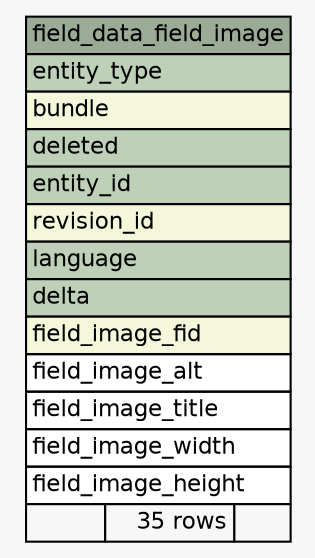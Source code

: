 // dot 2.30.1 on Mac OS X 10.8.3
// SchemaSpy rev 590
digraph "field_data_field_image" {
  graph [
    rankdir="RL"
    bgcolor="#f7f7f7"
    nodesep="0.18"
    ranksep="0.46"
    fontname="Helvetica"
    fontsize="11"
  ];
  node [
    fontname="Helvetica"
    fontsize="11"
    shape="plaintext"
  ];
  edge [
    arrowsize="0.8"
  ];
  "field_data_field_image" [
    label=<
    <TABLE BORDER="0" CELLBORDER="1" CELLSPACING="0" BGCOLOR="#ffffff">
      <TR><TD COLSPAN="3" BGCOLOR="#9bab96" ALIGN="CENTER">field_data_field_image</TD></TR>
      <TR><TD PORT="entity_type" COLSPAN="3" BGCOLOR="#bed1b8" ALIGN="LEFT">entity_type</TD></TR>
      <TR><TD PORT="bundle" COLSPAN="3" BGCOLOR="#f4f7da" ALIGN="LEFT">bundle</TD></TR>
      <TR><TD PORT="deleted" COLSPAN="3" BGCOLOR="#bed1b8" ALIGN="LEFT">deleted</TD></TR>
      <TR><TD PORT="entity_id" COLSPAN="3" BGCOLOR="#bed1b8" ALIGN="LEFT">entity_id</TD></TR>
      <TR><TD PORT="revision_id" COLSPAN="3" BGCOLOR="#f4f7da" ALIGN="LEFT">revision_id</TD></TR>
      <TR><TD PORT="language" COLSPAN="3" BGCOLOR="#bed1b8" ALIGN="LEFT">language</TD></TR>
      <TR><TD PORT="delta" COLSPAN="3" BGCOLOR="#bed1b8" ALIGN="LEFT">delta</TD></TR>
      <TR><TD PORT="field_image_fid" COLSPAN="3" BGCOLOR="#f4f7da" ALIGN="LEFT">field_image_fid</TD></TR>
      <TR><TD PORT="field_image_alt" COLSPAN="3" ALIGN="LEFT">field_image_alt</TD></TR>
      <TR><TD PORT="field_image_title" COLSPAN="3" ALIGN="LEFT">field_image_title</TD></TR>
      <TR><TD PORT="field_image_width" COLSPAN="3" ALIGN="LEFT">field_image_width</TD></TR>
      <TR><TD PORT="field_image_height" COLSPAN="3" ALIGN="LEFT">field_image_height</TD></TR>
      <TR><TD ALIGN="LEFT" BGCOLOR="#f7f7f7">  </TD><TD ALIGN="RIGHT" BGCOLOR="#f7f7f7">35 rows</TD><TD ALIGN="RIGHT" BGCOLOR="#f7f7f7">  </TD></TR>
    </TABLE>>
    URL="tables/field_data_field_image.html"
    tooltip="field_data_field_image"
  ];
}
